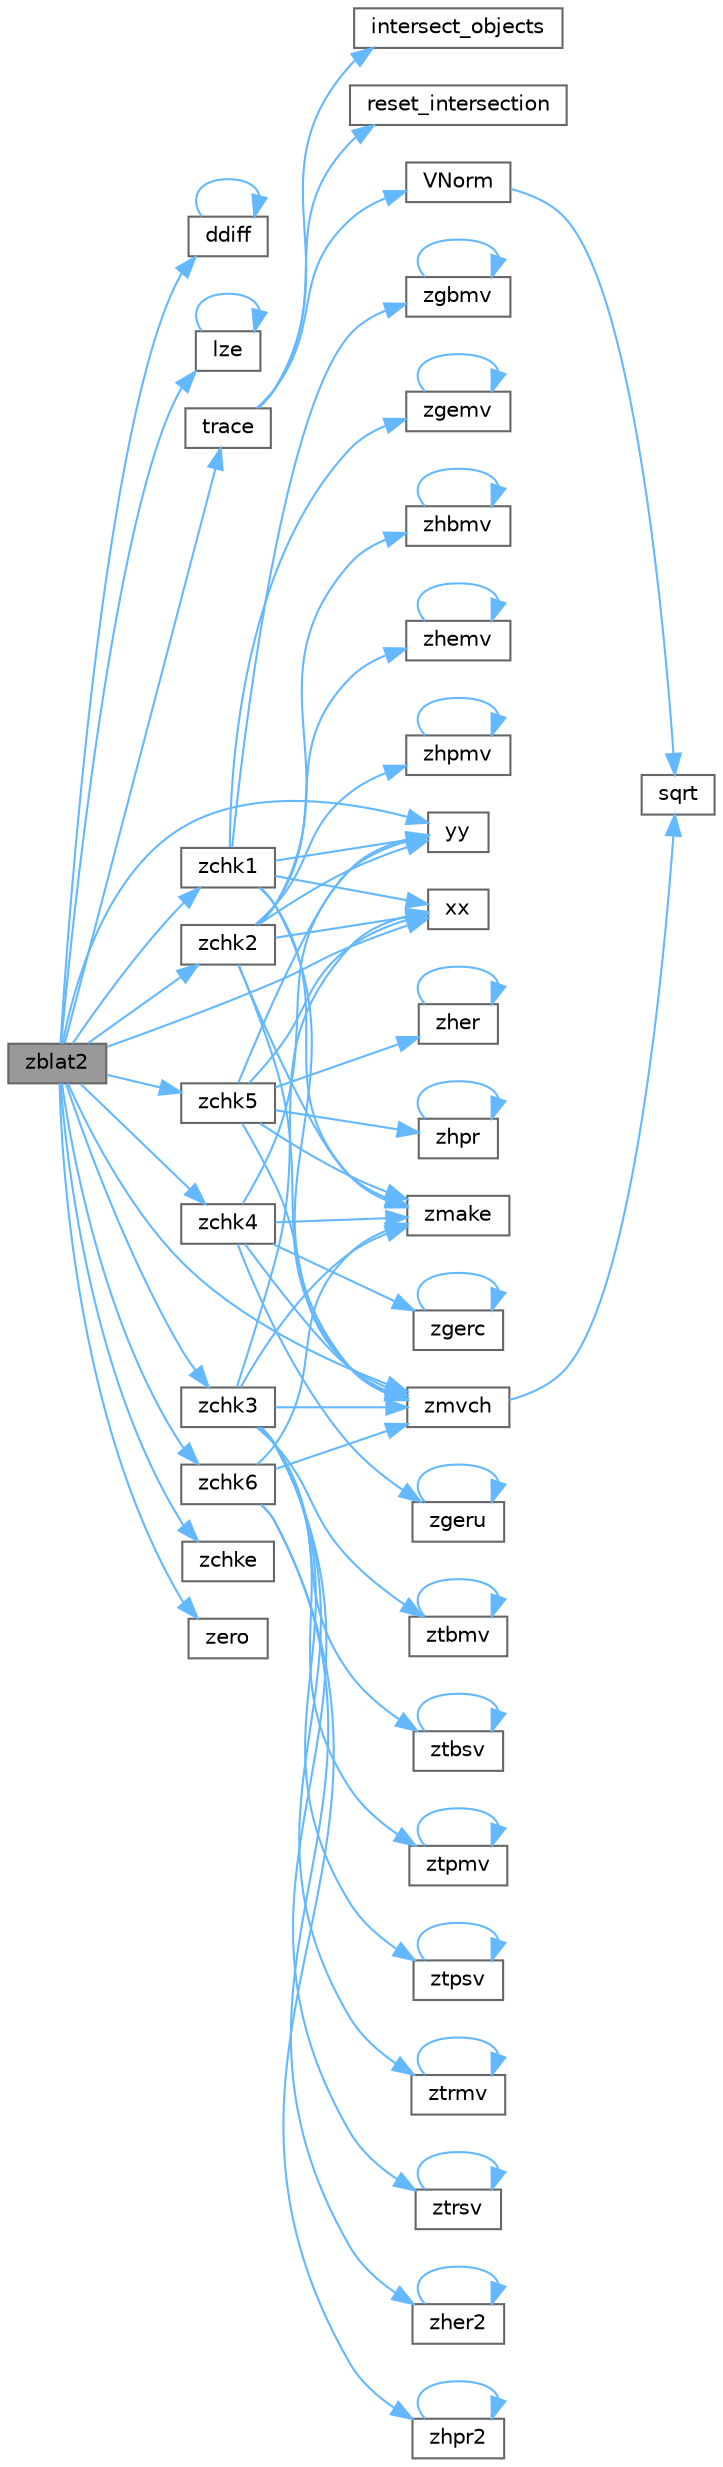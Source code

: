 digraph "zblat2"
{
 // LATEX_PDF_SIZE
  bgcolor="transparent";
  edge [fontname=Helvetica,fontsize=10,labelfontname=Helvetica,labelfontsize=10];
  node [fontname=Helvetica,fontsize=10,shape=box,height=0.2,width=0.4];
  rankdir="LR";
  Node1 [id="Node000001",label="zblat2",height=0.2,width=0.4,color="gray40", fillcolor="grey60", style="filled", fontcolor="black",tooltip="ZBLAT2"];
  Node1 -> Node2 [id="edge1_Node000001_Node000002",color="steelblue1",style="solid",tooltip=" "];
  Node2 [id="Node000002",label="ddiff",height=0.2,width=0.4,color="grey40", fillcolor="white", style="filled",URL="$dblat2_8f.html#aa23616add19dbf971d7c81f3b15bd1dd",tooltip=" "];
  Node2 -> Node2 [id="edge2_Node000002_Node000002",color="steelblue1",style="solid",tooltip=" "];
  Node1 -> Node3 [id="edge3_Node000001_Node000003",color="steelblue1",style="solid",tooltip=" "];
  Node3 [id="Node000003",label="lze",height=0.2,width=0.4,color="grey40", fillcolor="white", style="filled",URL="$zblat2_8f.html#a04ffae398caed7817980fcde555ae748",tooltip=" "];
  Node3 -> Node3 [id="edge4_Node000003_Node000003",color="steelblue1",style="solid",tooltip=" "];
  Node1 -> Node4 [id="edge5_Node000001_Node000004",color="steelblue1",style="solid",tooltip=" "];
  Node4 [id="Node000004",label="trace",height=0.2,width=0.4,color="grey40", fillcolor="white", style="filled",URL="$trace__rest_8cpp.html#ac4e1b6df3fd0c30f8a37a1b8b2aa0047",tooltip=" "];
  Node4 -> Node5 [id="edge6_Node000004_Node000005",color="steelblue1",style="solid",tooltip=" "];
  Node5 [id="Node000005",label="intersect_objects",height=0.2,width=0.4,color="grey40", fillcolor="white", style="filled",URL="$intersect_8cpp.html#a5ee1bf2bcee979cee65cdfd032be6cf1",tooltip=" "];
  Node4 -> Node6 [id="edge7_Node000004_Node000006",color="steelblue1",style="solid",tooltip=" "];
  Node6 [id="Node000006",label="reset_intersection",height=0.2,width=0.4,color="grey40", fillcolor="white", style="filled",URL="$intersect_8cpp.html#a5648f23bba47195c7428937a47d2c1ed",tooltip=" "];
  Node4 -> Node7 [id="edge8_Node000004_Node000007",color="steelblue1",style="solid",tooltip=" "];
  Node7 [id="Node000007",label="VNorm",height=0.2,width=0.4,color="grey40", fillcolor="white", style="filled",URL="$vector_8cpp.html#ac8a6404fc67035bd2124e30b9c60d24a",tooltip=" "];
  Node7 -> Node8 [id="edge9_Node000007_Node000008",color="steelblue1",style="solid",tooltip=" "];
  Node8 [id="Node000008",label="sqrt",height=0.2,width=0.4,color="grey40", fillcolor="white", style="filled",URL="$_array_cwise_unary_ops_8h.html#a656b9217a2fcb6de59dc8d1eb3079cc7",tooltip=" "];
  Node1 -> Node9 [id="edge10_Node000001_Node000009",color="steelblue1",style="solid",tooltip=" "];
  Node9 [id="Node000009",label="xx",height=0.2,width=0.4,color="grey40", fillcolor="white", style="filled",URL="$core_2swizzle__2_8inl_8h.html#aae49af6726dec52213c1b49977caf958",tooltip=" "];
  Node1 -> Node10 [id="edge11_Node000001_Node000010",color="steelblue1",style="solid",tooltip=" "];
  Node10 [id="Node000010",label="yy",height=0.2,width=0.4,color="grey40", fillcolor="white", style="filled",URL="$core_2swizzle__2_8inl_8h.html#ad4d826276d84a23b3d6c937b46040636",tooltip=" "];
  Node1 -> Node11 [id="edge12_Node000001_Node000011",color="steelblue1",style="solid",tooltip=" "];
  Node11 [id="Node000011",label="zchk1",height=0.2,width=0.4,color="grey40", fillcolor="white", style="filled",URL="$zblat2_8f.html#a2f83b904a1a2d17fa66dde2428043ff0",tooltip=" "];
  Node11 -> Node9 [id="edge13_Node000011_Node000009",color="steelblue1",style="solid",tooltip=" "];
  Node11 -> Node10 [id="edge14_Node000011_Node000010",color="steelblue1",style="solid",tooltip=" "];
  Node11 -> Node12 [id="edge15_Node000011_Node000012",color="steelblue1",style="solid",tooltip=" "];
  Node12 [id="Node000012",label="zgbmv",height=0.2,width=0.4,color="grey40", fillcolor="white", style="filled",URL="$bench_2btl_2libs_2_b_l_a_s_2blas_8h.html#acd8f5603a265adea3cf74f4ba7d43935",tooltip=" "];
  Node12 -> Node12 [id="edge16_Node000012_Node000012",color="steelblue1",style="solid",tooltip=" "];
  Node11 -> Node13 [id="edge17_Node000011_Node000013",color="steelblue1",style="solid",tooltip=" "];
  Node13 [id="Node000013",label="zgemv",height=0.2,width=0.4,color="grey40", fillcolor="white", style="filled",URL="$bench_2btl_2libs_2_b_l_a_s_2blas_8h.html#a9d665f2a743d6aa834e9df6ed220a2da",tooltip=" "];
  Node13 -> Node13 [id="edge18_Node000013_Node000013",color="steelblue1",style="solid",tooltip=" "];
  Node11 -> Node14 [id="edge19_Node000011_Node000014",color="steelblue1",style="solid",tooltip=" "];
  Node14 [id="Node000014",label="zmake",height=0.2,width=0.4,color="grey40", fillcolor="white", style="filled",URL="$zblat2_8f.html#ab0daa3db5129b238a155469421276f92",tooltip=" "];
  Node11 -> Node15 [id="edge20_Node000011_Node000015",color="steelblue1",style="solid",tooltip=" "];
  Node15 [id="Node000015",label="zmvch",height=0.2,width=0.4,color="grey40", fillcolor="white", style="filled",URL="$zblat2_8f.html#a485d5704f088434fe3371a60c61b7e15",tooltip=" "];
  Node15 -> Node8 [id="edge21_Node000015_Node000008",color="steelblue1",style="solid",tooltip=" "];
  Node1 -> Node16 [id="edge22_Node000001_Node000016",color="steelblue1",style="solid",tooltip=" "];
  Node16 [id="Node000016",label="zchk2",height=0.2,width=0.4,color="grey40", fillcolor="white", style="filled",URL="$zblat2_8f.html#a17ba9706629671eca4a3a9b825deb828",tooltip=" "];
  Node16 -> Node9 [id="edge23_Node000016_Node000009",color="steelblue1",style="solid",tooltip=" "];
  Node16 -> Node10 [id="edge24_Node000016_Node000010",color="steelblue1",style="solid",tooltip=" "];
  Node16 -> Node17 [id="edge25_Node000016_Node000017",color="steelblue1",style="solid",tooltip=" "];
  Node17 [id="Node000017",label="zhbmv",height=0.2,width=0.4,color="grey40", fillcolor="white", style="filled",URL="$bench_2btl_2libs_2_b_l_a_s_2blas_8h.html#aae252e655ad1430fe4124189eec710cd",tooltip=" "];
  Node17 -> Node17 [id="edge26_Node000017_Node000017",color="steelblue1",style="solid",tooltip=" "];
  Node16 -> Node18 [id="edge27_Node000016_Node000018",color="steelblue1",style="solid",tooltip=" "];
  Node18 [id="Node000018",label="zhemv",height=0.2,width=0.4,color="grey40", fillcolor="white", style="filled",URL="$bench_2btl_2libs_2_b_l_a_s_2blas_8h.html#aa23086a1a9b690d95408b72109453bbc",tooltip=" "];
  Node18 -> Node18 [id="edge28_Node000018_Node000018",color="steelblue1",style="solid",tooltip=" "];
  Node16 -> Node19 [id="edge29_Node000016_Node000019",color="steelblue1",style="solid",tooltip=" "];
  Node19 [id="Node000019",label="zhpmv",height=0.2,width=0.4,color="grey40", fillcolor="white", style="filled",URL="$bench_2btl_2libs_2_b_l_a_s_2blas_8h.html#af2d7e65bffe3cdb7245ff82f3a39b49a",tooltip=" "];
  Node19 -> Node19 [id="edge30_Node000019_Node000019",color="steelblue1",style="solid",tooltip=" "];
  Node16 -> Node14 [id="edge31_Node000016_Node000014",color="steelblue1",style="solid",tooltip=" "];
  Node16 -> Node15 [id="edge32_Node000016_Node000015",color="steelblue1",style="solid",tooltip=" "];
  Node1 -> Node20 [id="edge33_Node000001_Node000020",color="steelblue1",style="solid",tooltip=" "];
  Node20 [id="Node000020",label="zchk3",height=0.2,width=0.4,color="grey40", fillcolor="white", style="filled",URL="$zblat2_8f.html#a8399598dcd2f0450041884811a4a7cc5",tooltip=" "];
  Node20 -> Node9 [id="edge34_Node000020_Node000009",color="steelblue1",style="solid",tooltip=" "];
  Node20 -> Node14 [id="edge35_Node000020_Node000014",color="steelblue1",style="solid",tooltip=" "];
  Node20 -> Node15 [id="edge36_Node000020_Node000015",color="steelblue1",style="solid",tooltip=" "];
  Node20 -> Node21 [id="edge37_Node000020_Node000021",color="steelblue1",style="solid",tooltip=" "];
  Node21 [id="Node000021",label="ztbmv",height=0.2,width=0.4,color="grey40", fillcolor="white", style="filled",URL="$bench_2btl_2libs_2_b_l_a_s_2blas_8h.html#a99ecd43395539360b71e54dff65051e5",tooltip=" "];
  Node21 -> Node21 [id="edge38_Node000021_Node000021",color="steelblue1",style="solid",tooltip=" "];
  Node20 -> Node22 [id="edge39_Node000020_Node000022",color="steelblue1",style="solid",tooltip=" "];
  Node22 [id="Node000022",label="ztbsv",height=0.2,width=0.4,color="grey40", fillcolor="white", style="filled",URL="$bench_2btl_2libs_2_b_l_a_s_2blas_8h.html#aa75a57a4a37fc3fc2827d68961feb262",tooltip=" "];
  Node22 -> Node22 [id="edge40_Node000022_Node000022",color="steelblue1",style="solid",tooltip=" "];
  Node20 -> Node23 [id="edge41_Node000020_Node000023",color="steelblue1",style="solid",tooltip=" "];
  Node23 [id="Node000023",label="ztpmv",height=0.2,width=0.4,color="grey40", fillcolor="white", style="filled",URL="$bench_2btl_2libs_2_b_l_a_s_2blas_8h.html#af87044ddc2271d0b341eeb740b30c563",tooltip=" "];
  Node23 -> Node23 [id="edge42_Node000023_Node000023",color="steelblue1",style="solid",tooltip=" "];
  Node20 -> Node24 [id="edge43_Node000020_Node000024",color="steelblue1",style="solid",tooltip=" "];
  Node24 [id="Node000024",label="ztpsv",height=0.2,width=0.4,color="grey40", fillcolor="white", style="filled",URL="$bench_2btl_2libs_2_b_l_a_s_2blas_8h.html#ac1bf9203b806a6f2a199213a6b7a2425",tooltip=" "];
  Node24 -> Node24 [id="edge44_Node000024_Node000024",color="steelblue1",style="solid",tooltip=" "];
  Node20 -> Node25 [id="edge45_Node000020_Node000025",color="steelblue1",style="solid",tooltip=" "];
  Node25 [id="Node000025",label="ztrmv",height=0.2,width=0.4,color="grey40", fillcolor="white", style="filled",URL="$bench_2btl_2libs_2_b_l_a_s_2blas_8h.html#a6ffd6d868fdf86c573e19065b3fff099",tooltip=" "];
  Node25 -> Node25 [id="edge46_Node000025_Node000025",color="steelblue1",style="solid",tooltip=" "];
  Node20 -> Node26 [id="edge47_Node000020_Node000026",color="steelblue1",style="solid",tooltip=" "];
  Node26 [id="Node000026",label="ztrsv",height=0.2,width=0.4,color="grey40", fillcolor="white", style="filled",URL="$bench_2btl_2libs_2_b_l_a_s_2blas_8h.html#ae8e4962f593e1c767da2677eda53f43e",tooltip=" "];
  Node26 -> Node26 [id="edge48_Node000026_Node000026",color="steelblue1",style="solid",tooltip=" "];
  Node1 -> Node27 [id="edge49_Node000001_Node000027",color="steelblue1",style="solid",tooltip=" "];
  Node27 [id="Node000027",label="zchk4",height=0.2,width=0.4,color="grey40", fillcolor="white", style="filled",URL="$zblat2_8f.html#afddce9e426ca7a31f8a38a6433582fab",tooltip=" "];
  Node27 -> Node10 [id="edge50_Node000027_Node000010",color="steelblue1",style="solid",tooltip=" "];
  Node27 -> Node28 [id="edge51_Node000027_Node000028",color="steelblue1",style="solid",tooltip=" "];
  Node28 [id="Node000028",label="zgerc",height=0.2,width=0.4,color="grey40", fillcolor="white", style="filled",URL="$bench_2btl_2libs_2_b_l_a_s_2blas_8h.html#a16b58cd63e34171ea1f244c5975fcd7b",tooltip=" "];
  Node28 -> Node28 [id="edge52_Node000028_Node000028",color="steelblue1",style="solid",tooltip=" "];
  Node27 -> Node29 [id="edge53_Node000027_Node000029",color="steelblue1",style="solid",tooltip=" "];
  Node29 [id="Node000029",label="zgeru",height=0.2,width=0.4,color="grey40", fillcolor="white", style="filled",URL="$bench_2btl_2libs_2_b_l_a_s_2blas_8h.html#a1807aa5d24d796154a8d60fff74de705",tooltip=" "];
  Node29 -> Node29 [id="edge54_Node000029_Node000029",color="steelblue1",style="solid",tooltip=" "];
  Node27 -> Node14 [id="edge55_Node000027_Node000014",color="steelblue1",style="solid",tooltip=" "];
  Node27 -> Node15 [id="edge56_Node000027_Node000015",color="steelblue1",style="solid",tooltip=" "];
  Node1 -> Node30 [id="edge57_Node000001_Node000030",color="steelblue1",style="solid",tooltip=" "];
  Node30 [id="Node000030",label="zchk5",height=0.2,width=0.4,color="grey40", fillcolor="white", style="filled",URL="$zblat2_8f.html#aed016e31a353cc67889d981e60923382",tooltip=" "];
  Node30 -> Node9 [id="edge58_Node000030_Node000009",color="steelblue1",style="solid",tooltip=" "];
  Node30 -> Node10 [id="edge59_Node000030_Node000010",color="steelblue1",style="solid",tooltip=" "];
  Node30 -> Node31 [id="edge60_Node000030_Node000031",color="steelblue1",style="solid",tooltip=" "];
  Node31 [id="Node000031",label="zher",height=0.2,width=0.4,color="grey40", fillcolor="white", style="filled",URL="$bench_2btl_2libs_2_b_l_a_s_2blas_8h.html#ad0fb394e3b02ef6fc2a766912eac92eb",tooltip=" "];
  Node31 -> Node31 [id="edge61_Node000031_Node000031",color="steelblue1",style="solid",tooltip=" "];
  Node30 -> Node32 [id="edge62_Node000030_Node000032",color="steelblue1",style="solid",tooltip=" "];
  Node32 [id="Node000032",label="zhpr",height=0.2,width=0.4,color="grey40", fillcolor="white", style="filled",URL="$bench_2btl_2libs_2_b_l_a_s_2blas_8h.html#a9165849b3ef905661e210f46c048f57f",tooltip=" "];
  Node32 -> Node32 [id="edge63_Node000032_Node000032",color="steelblue1",style="solid",tooltip=" "];
  Node30 -> Node14 [id="edge64_Node000030_Node000014",color="steelblue1",style="solid",tooltip=" "];
  Node30 -> Node15 [id="edge65_Node000030_Node000015",color="steelblue1",style="solid",tooltip=" "];
  Node1 -> Node33 [id="edge66_Node000001_Node000033",color="steelblue1",style="solid",tooltip=" "];
  Node33 [id="Node000033",label="zchk6",height=0.2,width=0.4,color="grey40", fillcolor="white", style="filled",URL="$zblat2_8f.html#ad70a67334ffe21b8d90bdc7c2c8b1d70",tooltip=" "];
  Node33 -> Node34 [id="edge67_Node000033_Node000034",color="steelblue1",style="solid",tooltip=" "];
  Node34 [id="Node000034",label="zher2",height=0.2,width=0.4,color="grey40", fillcolor="white", style="filled",URL="$bench_2btl_2libs_2_b_l_a_s_2blas_8h.html#afe6fa97fb1935b8c58a9830477b61ab9",tooltip=" "];
  Node34 -> Node34 [id="edge68_Node000034_Node000034",color="steelblue1",style="solid",tooltip=" "];
  Node33 -> Node35 [id="edge69_Node000033_Node000035",color="steelblue1",style="solid",tooltip=" "];
  Node35 [id="Node000035",label="zhpr2",height=0.2,width=0.4,color="grey40", fillcolor="white", style="filled",URL="$bench_2btl_2libs_2_b_l_a_s_2blas_8h.html#a1b40d4a663a0af3f5ab7decf9a85250c",tooltip=" "];
  Node35 -> Node35 [id="edge70_Node000035_Node000035",color="steelblue1",style="solid",tooltip=" "];
  Node33 -> Node14 [id="edge71_Node000033_Node000014",color="steelblue1",style="solid",tooltip=" "];
  Node33 -> Node15 [id="edge72_Node000033_Node000015",color="steelblue1",style="solid",tooltip=" "];
  Node1 -> Node36 [id="edge73_Node000001_Node000036",color="steelblue1",style="solid",tooltip=" "];
  Node36 [id="Node000036",label="zchke",height=0.2,width=0.4,color="grey40", fillcolor="white", style="filled",URL="$zblat2_8f.html#a4a1ece2c178c020e3a9761d2b8dd85d5",tooltip=" "];
  Node1 -> Node37 [id="edge74_Node000001_Node000037",color="steelblue1",style="solid",tooltip=" "];
  Node37 [id="Node000037",label="zero",height=0.2,width=0.4,color="grey40", fillcolor="white", style="filled",URL="$svd__common_8h.html#a4a86f5596ff1afa9113ff6cc07a60453",tooltip=" "];
  Node1 -> Node15 [id="edge75_Node000001_Node000015",color="steelblue1",style="solid",tooltip=" "];
}
